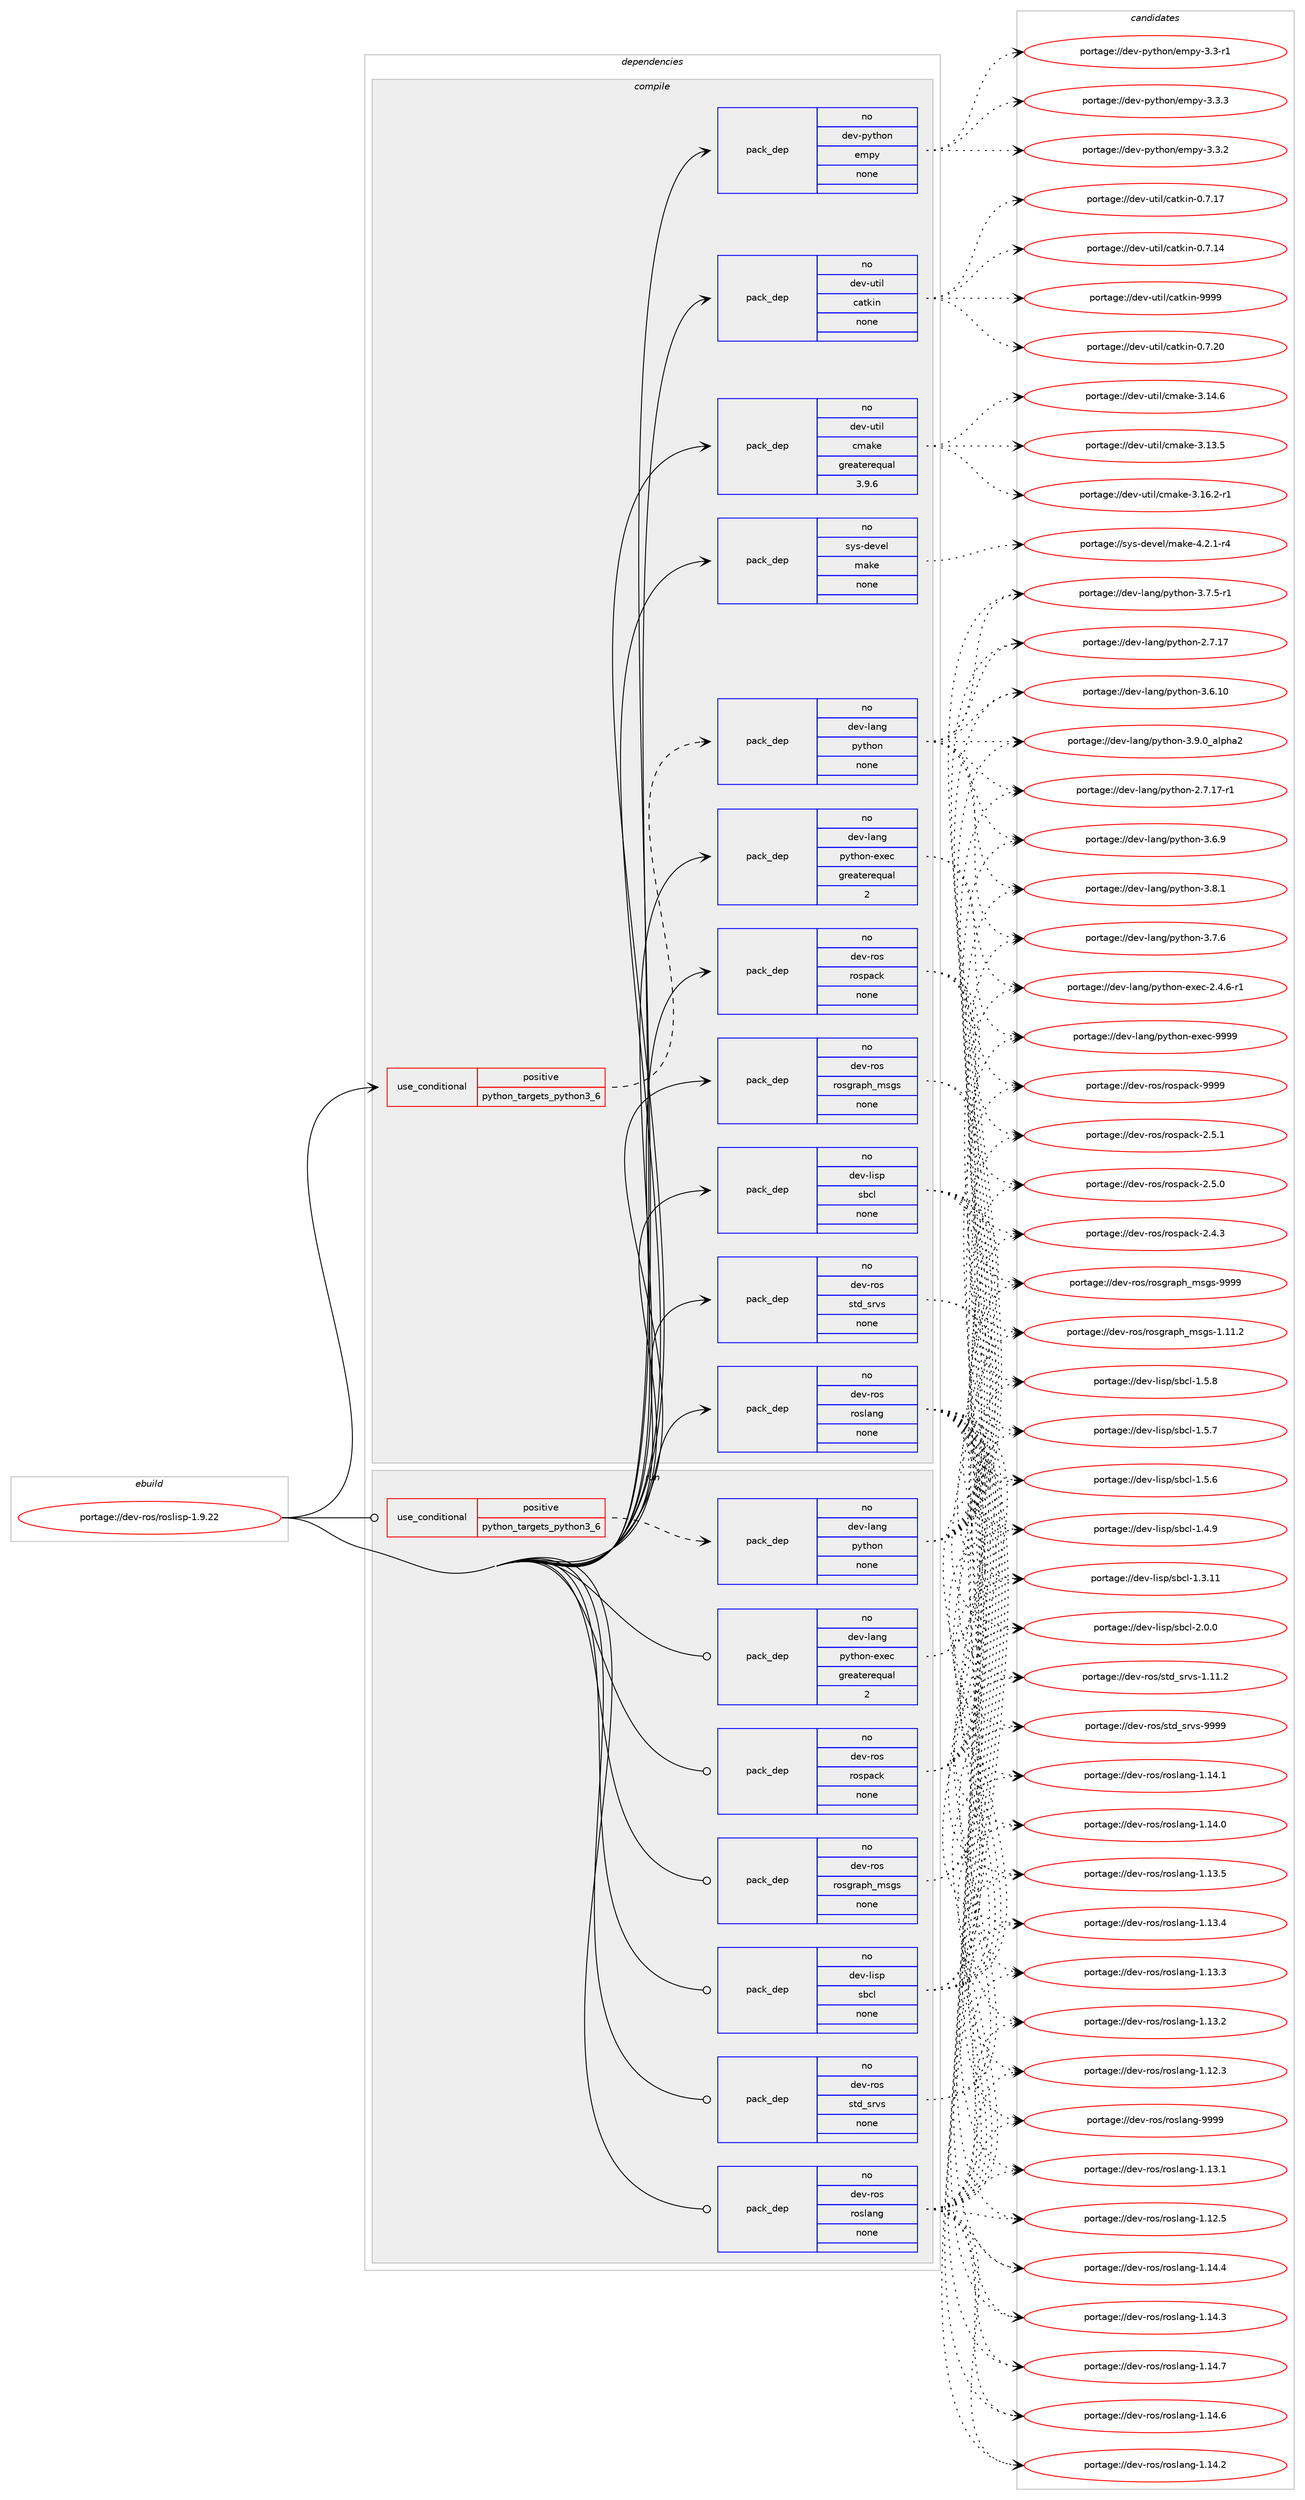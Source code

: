 digraph prolog {

# *************
# Graph options
# *************

newrank=true;
concentrate=true;
compound=true;
graph [rankdir=LR,fontname=Helvetica,fontsize=10,ranksep=1.5];#, ranksep=2.5, nodesep=0.2];
edge  [arrowhead=vee];
node  [fontname=Helvetica,fontsize=10];

# **********
# The ebuild
# **********

subgraph cluster_leftcol {
color=gray;
rank=same;
label=<<i>ebuild</i>>;
id [label="portage://dev-ros/roslisp-1.9.22", color=red, width=4, href="../dev-ros/roslisp-1.9.22.svg"];
}

# ****************
# The dependencies
# ****************

subgraph cluster_midcol {
color=gray;
label=<<i>dependencies</i>>;
subgraph cluster_compile {
fillcolor="#eeeeee";
style=filled;
label=<<i>compile</i>>;
subgraph cond97941 {
dependency387799 [label=<<TABLE BORDER="0" CELLBORDER="1" CELLSPACING="0" CELLPADDING="4"><TR><TD ROWSPAN="3" CELLPADDING="10">use_conditional</TD></TR><TR><TD>positive</TD></TR><TR><TD>python_targets_python3_6</TD></TR></TABLE>>, shape=none, color=red];
subgraph pack285005 {
dependency387800 [label=<<TABLE BORDER="0" CELLBORDER="1" CELLSPACING="0" CELLPADDING="4" WIDTH="220"><TR><TD ROWSPAN="6" CELLPADDING="30">pack_dep</TD></TR><TR><TD WIDTH="110">no</TD></TR><TR><TD>dev-lang</TD></TR><TR><TD>python</TD></TR><TR><TD>none</TD></TR><TR><TD></TD></TR></TABLE>>, shape=none, color=blue];
}
dependency387799:e -> dependency387800:w [weight=20,style="dashed",arrowhead="vee"];
}
id:e -> dependency387799:w [weight=20,style="solid",arrowhead="vee"];
subgraph pack285006 {
dependency387801 [label=<<TABLE BORDER="0" CELLBORDER="1" CELLSPACING="0" CELLPADDING="4" WIDTH="220"><TR><TD ROWSPAN="6" CELLPADDING="30">pack_dep</TD></TR><TR><TD WIDTH="110">no</TD></TR><TR><TD>dev-lang</TD></TR><TR><TD>python-exec</TD></TR><TR><TD>greaterequal</TD></TR><TR><TD>2</TD></TR></TABLE>>, shape=none, color=blue];
}
id:e -> dependency387801:w [weight=20,style="solid",arrowhead="vee"];
subgraph pack285007 {
dependency387802 [label=<<TABLE BORDER="0" CELLBORDER="1" CELLSPACING="0" CELLPADDING="4" WIDTH="220"><TR><TD ROWSPAN="6" CELLPADDING="30">pack_dep</TD></TR><TR><TD WIDTH="110">no</TD></TR><TR><TD>dev-lisp</TD></TR><TR><TD>sbcl</TD></TR><TR><TD>none</TD></TR><TR><TD></TD></TR></TABLE>>, shape=none, color=blue];
}
id:e -> dependency387802:w [weight=20,style="solid",arrowhead="vee"];
subgraph pack285008 {
dependency387803 [label=<<TABLE BORDER="0" CELLBORDER="1" CELLSPACING="0" CELLPADDING="4" WIDTH="220"><TR><TD ROWSPAN="6" CELLPADDING="30">pack_dep</TD></TR><TR><TD WIDTH="110">no</TD></TR><TR><TD>dev-python</TD></TR><TR><TD>empy</TD></TR><TR><TD>none</TD></TR><TR><TD></TD></TR></TABLE>>, shape=none, color=blue];
}
id:e -> dependency387803:w [weight=20,style="solid",arrowhead="vee"];
subgraph pack285009 {
dependency387804 [label=<<TABLE BORDER="0" CELLBORDER="1" CELLSPACING="0" CELLPADDING="4" WIDTH="220"><TR><TD ROWSPAN="6" CELLPADDING="30">pack_dep</TD></TR><TR><TD WIDTH="110">no</TD></TR><TR><TD>dev-ros</TD></TR><TR><TD>rosgraph_msgs</TD></TR><TR><TD>none</TD></TR><TR><TD></TD></TR></TABLE>>, shape=none, color=blue];
}
id:e -> dependency387804:w [weight=20,style="solid",arrowhead="vee"];
subgraph pack285010 {
dependency387805 [label=<<TABLE BORDER="0" CELLBORDER="1" CELLSPACING="0" CELLPADDING="4" WIDTH="220"><TR><TD ROWSPAN="6" CELLPADDING="30">pack_dep</TD></TR><TR><TD WIDTH="110">no</TD></TR><TR><TD>dev-ros</TD></TR><TR><TD>roslang</TD></TR><TR><TD>none</TD></TR><TR><TD></TD></TR></TABLE>>, shape=none, color=blue];
}
id:e -> dependency387805:w [weight=20,style="solid",arrowhead="vee"];
subgraph pack285011 {
dependency387806 [label=<<TABLE BORDER="0" CELLBORDER="1" CELLSPACING="0" CELLPADDING="4" WIDTH="220"><TR><TD ROWSPAN="6" CELLPADDING="30">pack_dep</TD></TR><TR><TD WIDTH="110">no</TD></TR><TR><TD>dev-ros</TD></TR><TR><TD>rospack</TD></TR><TR><TD>none</TD></TR><TR><TD></TD></TR></TABLE>>, shape=none, color=blue];
}
id:e -> dependency387806:w [weight=20,style="solid",arrowhead="vee"];
subgraph pack285012 {
dependency387807 [label=<<TABLE BORDER="0" CELLBORDER="1" CELLSPACING="0" CELLPADDING="4" WIDTH="220"><TR><TD ROWSPAN="6" CELLPADDING="30">pack_dep</TD></TR><TR><TD WIDTH="110">no</TD></TR><TR><TD>dev-ros</TD></TR><TR><TD>std_srvs</TD></TR><TR><TD>none</TD></TR><TR><TD></TD></TR></TABLE>>, shape=none, color=blue];
}
id:e -> dependency387807:w [weight=20,style="solid",arrowhead="vee"];
subgraph pack285013 {
dependency387808 [label=<<TABLE BORDER="0" CELLBORDER="1" CELLSPACING="0" CELLPADDING="4" WIDTH="220"><TR><TD ROWSPAN="6" CELLPADDING="30">pack_dep</TD></TR><TR><TD WIDTH="110">no</TD></TR><TR><TD>dev-util</TD></TR><TR><TD>catkin</TD></TR><TR><TD>none</TD></TR><TR><TD></TD></TR></TABLE>>, shape=none, color=blue];
}
id:e -> dependency387808:w [weight=20,style="solid",arrowhead="vee"];
subgraph pack285014 {
dependency387809 [label=<<TABLE BORDER="0" CELLBORDER="1" CELLSPACING="0" CELLPADDING="4" WIDTH="220"><TR><TD ROWSPAN="6" CELLPADDING="30">pack_dep</TD></TR><TR><TD WIDTH="110">no</TD></TR><TR><TD>dev-util</TD></TR><TR><TD>cmake</TD></TR><TR><TD>greaterequal</TD></TR><TR><TD>3.9.6</TD></TR></TABLE>>, shape=none, color=blue];
}
id:e -> dependency387809:w [weight=20,style="solid",arrowhead="vee"];
subgraph pack285015 {
dependency387810 [label=<<TABLE BORDER="0" CELLBORDER="1" CELLSPACING="0" CELLPADDING="4" WIDTH="220"><TR><TD ROWSPAN="6" CELLPADDING="30">pack_dep</TD></TR><TR><TD WIDTH="110">no</TD></TR><TR><TD>sys-devel</TD></TR><TR><TD>make</TD></TR><TR><TD>none</TD></TR><TR><TD></TD></TR></TABLE>>, shape=none, color=blue];
}
id:e -> dependency387810:w [weight=20,style="solid",arrowhead="vee"];
}
subgraph cluster_compileandrun {
fillcolor="#eeeeee";
style=filled;
label=<<i>compile and run</i>>;
}
subgraph cluster_run {
fillcolor="#eeeeee";
style=filled;
label=<<i>run</i>>;
subgraph cond97942 {
dependency387811 [label=<<TABLE BORDER="0" CELLBORDER="1" CELLSPACING="0" CELLPADDING="4"><TR><TD ROWSPAN="3" CELLPADDING="10">use_conditional</TD></TR><TR><TD>positive</TD></TR><TR><TD>python_targets_python3_6</TD></TR></TABLE>>, shape=none, color=red];
subgraph pack285016 {
dependency387812 [label=<<TABLE BORDER="0" CELLBORDER="1" CELLSPACING="0" CELLPADDING="4" WIDTH="220"><TR><TD ROWSPAN="6" CELLPADDING="30">pack_dep</TD></TR><TR><TD WIDTH="110">no</TD></TR><TR><TD>dev-lang</TD></TR><TR><TD>python</TD></TR><TR><TD>none</TD></TR><TR><TD></TD></TR></TABLE>>, shape=none, color=blue];
}
dependency387811:e -> dependency387812:w [weight=20,style="dashed",arrowhead="vee"];
}
id:e -> dependency387811:w [weight=20,style="solid",arrowhead="odot"];
subgraph pack285017 {
dependency387813 [label=<<TABLE BORDER="0" CELLBORDER="1" CELLSPACING="0" CELLPADDING="4" WIDTH="220"><TR><TD ROWSPAN="6" CELLPADDING="30">pack_dep</TD></TR><TR><TD WIDTH="110">no</TD></TR><TR><TD>dev-lang</TD></TR><TR><TD>python-exec</TD></TR><TR><TD>greaterequal</TD></TR><TR><TD>2</TD></TR></TABLE>>, shape=none, color=blue];
}
id:e -> dependency387813:w [weight=20,style="solid",arrowhead="odot"];
subgraph pack285018 {
dependency387814 [label=<<TABLE BORDER="0" CELLBORDER="1" CELLSPACING="0" CELLPADDING="4" WIDTH="220"><TR><TD ROWSPAN="6" CELLPADDING="30">pack_dep</TD></TR><TR><TD WIDTH="110">no</TD></TR><TR><TD>dev-lisp</TD></TR><TR><TD>sbcl</TD></TR><TR><TD>none</TD></TR><TR><TD></TD></TR></TABLE>>, shape=none, color=blue];
}
id:e -> dependency387814:w [weight=20,style="solid",arrowhead="odot"];
subgraph pack285019 {
dependency387815 [label=<<TABLE BORDER="0" CELLBORDER="1" CELLSPACING="0" CELLPADDING="4" WIDTH="220"><TR><TD ROWSPAN="6" CELLPADDING="30">pack_dep</TD></TR><TR><TD WIDTH="110">no</TD></TR><TR><TD>dev-ros</TD></TR><TR><TD>rosgraph_msgs</TD></TR><TR><TD>none</TD></TR><TR><TD></TD></TR></TABLE>>, shape=none, color=blue];
}
id:e -> dependency387815:w [weight=20,style="solid",arrowhead="odot"];
subgraph pack285020 {
dependency387816 [label=<<TABLE BORDER="0" CELLBORDER="1" CELLSPACING="0" CELLPADDING="4" WIDTH="220"><TR><TD ROWSPAN="6" CELLPADDING="30">pack_dep</TD></TR><TR><TD WIDTH="110">no</TD></TR><TR><TD>dev-ros</TD></TR><TR><TD>roslang</TD></TR><TR><TD>none</TD></TR><TR><TD></TD></TR></TABLE>>, shape=none, color=blue];
}
id:e -> dependency387816:w [weight=20,style="solid",arrowhead="odot"];
subgraph pack285021 {
dependency387817 [label=<<TABLE BORDER="0" CELLBORDER="1" CELLSPACING="0" CELLPADDING="4" WIDTH="220"><TR><TD ROWSPAN="6" CELLPADDING="30">pack_dep</TD></TR><TR><TD WIDTH="110">no</TD></TR><TR><TD>dev-ros</TD></TR><TR><TD>rospack</TD></TR><TR><TD>none</TD></TR><TR><TD></TD></TR></TABLE>>, shape=none, color=blue];
}
id:e -> dependency387817:w [weight=20,style="solid",arrowhead="odot"];
subgraph pack285022 {
dependency387818 [label=<<TABLE BORDER="0" CELLBORDER="1" CELLSPACING="0" CELLPADDING="4" WIDTH="220"><TR><TD ROWSPAN="6" CELLPADDING="30">pack_dep</TD></TR><TR><TD WIDTH="110">no</TD></TR><TR><TD>dev-ros</TD></TR><TR><TD>std_srvs</TD></TR><TR><TD>none</TD></TR><TR><TD></TD></TR></TABLE>>, shape=none, color=blue];
}
id:e -> dependency387818:w [weight=20,style="solid",arrowhead="odot"];
}
}

# **************
# The candidates
# **************

subgraph cluster_choices {
rank=same;
color=gray;
label=<<i>candidates</i>>;

subgraph choice285005 {
color=black;
nodesep=1;
choice10010111845108971101034711212111610411111045514657464895971081121049750 [label="portage://dev-lang/python-3.9.0_alpha2", color=red, width=4,href="../dev-lang/python-3.9.0_alpha2.svg"];
choice100101118451089711010347112121116104111110455146564649 [label="portage://dev-lang/python-3.8.1", color=red, width=4,href="../dev-lang/python-3.8.1.svg"];
choice100101118451089711010347112121116104111110455146554654 [label="portage://dev-lang/python-3.7.6", color=red, width=4,href="../dev-lang/python-3.7.6.svg"];
choice1001011184510897110103471121211161041111104551465546534511449 [label="portage://dev-lang/python-3.7.5-r1", color=red, width=4,href="../dev-lang/python-3.7.5-r1.svg"];
choice100101118451089711010347112121116104111110455146544657 [label="portage://dev-lang/python-3.6.9", color=red, width=4,href="../dev-lang/python-3.6.9.svg"];
choice10010111845108971101034711212111610411111045514654464948 [label="portage://dev-lang/python-3.6.10", color=red, width=4,href="../dev-lang/python-3.6.10.svg"];
choice100101118451089711010347112121116104111110455046554649554511449 [label="portage://dev-lang/python-2.7.17-r1", color=red, width=4,href="../dev-lang/python-2.7.17-r1.svg"];
choice10010111845108971101034711212111610411111045504655464955 [label="portage://dev-lang/python-2.7.17", color=red, width=4,href="../dev-lang/python-2.7.17.svg"];
dependency387800:e -> choice10010111845108971101034711212111610411111045514657464895971081121049750:w [style=dotted,weight="100"];
dependency387800:e -> choice100101118451089711010347112121116104111110455146564649:w [style=dotted,weight="100"];
dependency387800:e -> choice100101118451089711010347112121116104111110455146554654:w [style=dotted,weight="100"];
dependency387800:e -> choice1001011184510897110103471121211161041111104551465546534511449:w [style=dotted,weight="100"];
dependency387800:e -> choice100101118451089711010347112121116104111110455146544657:w [style=dotted,weight="100"];
dependency387800:e -> choice10010111845108971101034711212111610411111045514654464948:w [style=dotted,weight="100"];
dependency387800:e -> choice100101118451089711010347112121116104111110455046554649554511449:w [style=dotted,weight="100"];
dependency387800:e -> choice10010111845108971101034711212111610411111045504655464955:w [style=dotted,weight="100"];
}
subgraph choice285006 {
color=black;
nodesep=1;
choice10010111845108971101034711212111610411111045101120101994557575757 [label="portage://dev-lang/python-exec-9999", color=red, width=4,href="../dev-lang/python-exec-9999.svg"];
choice10010111845108971101034711212111610411111045101120101994550465246544511449 [label="portage://dev-lang/python-exec-2.4.6-r1", color=red, width=4,href="../dev-lang/python-exec-2.4.6-r1.svg"];
dependency387801:e -> choice10010111845108971101034711212111610411111045101120101994557575757:w [style=dotted,weight="100"];
dependency387801:e -> choice10010111845108971101034711212111610411111045101120101994550465246544511449:w [style=dotted,weight="100"];
}
subgraph choice285007 {
color=black;
nodesep=1;
choice10010111845108105115112471159899108455046484648 [label="portage://dev-lisp/sbcl-2.0.0", color=red, width=4,href="../dev-lisp/sbcl-2.0.0.svg"];
choice10010111845108105115112471159899108454946534656 [label="portage://dev-lisp/sbcl-1.5.8", color=red, width=4,href="../dev-lisp/sbcl-1.5.8.svg"];
choice10010111845108105115112471159899108454946534655 [label="portage://dev-lisp/sbcl-1.5.7", color=red, width=4,href="../dev-lisp/sbcl-1.5.7.svg"];
choice10010111845108105115112471159899108454946534654 [label="portage://dev-lisp/sbcl-1.5.6", color=red, width=4,href="../dev-lisp/sbcl-1.5.6.svg"];
choice10010111845108105115112471159899108454946524657 [label="portage://dev-lisp/sbcl-1.4.9", color=red, width=4,href="../dev-lisp/sbcl-1.4.9.svg"];
choice1001011184510810511511247115989910845494651464949 [label="portage://dev-lisp/sbcl-1.3.11", color=red, width=4,href="../dev-lisp/sbcl-1.3.11.svg"];
dependency387802:e -> choice10010111845108105115112471159899108455046484648:w [style=dotted,weight="100"];
dependency387802:e -> choice10010111845108105115112471159899108454946534656:w [style=dotted,weight="100"];
dependency387802:e -> choice10010111845108105115112471159899108454946534655:w [style=dotted,weight="100"];
dependency387802:e -> choice10010111845108105115112471159899108454946534654:w [style=dotted,weight="100"];
dependency387802:e -> choice10010111845108105115112471159899108454946524657:w [style=dotted,weight="100"];
dependency387802:e -> choice1001011184510810511511247115989910845494651464949:w [style=dotted,weight="100"];
}
subgraph choice285008 {
color=black;
nodesep=1;
choice1001011184511212111610411111047101109112121455146514651 [label="portage://dev-python/empy-3.3.3", color=red, width=4,href="../dev-python/empy-3.3.3.svg"];
choice1001011184511212111610411111047101109112121455146514650 [label="portage://dev-python/empy-3.3.2", color=red, width=4,href="../dev-python/empy-3.3.2.svg"];
choice1001011184511212111610411111047101109112121455146514511449 [label="portage://dev-python/empy-3.3-r1", color=red, width=4,href="../dev-python/empy-3.3-r1.svg"];
dependency387803:e -> choice1001011184511212111610411111047101109112121455146514651:w [style=dotted,weight="100"];
dependency387803:e -> choice1001011184511212111610411111047101109112121455146514650:w [style=dotted,weight="100"];
dependency387803:e -> choice1001011184511212111610411111047101109112121455146514511449:w [style=dotted,weight="100"];
}
subgraph choice285009 {
color=black;
nodesep=1;
choice100101118451141111154711411111510311497112104951091151031154557575757 [label="portage://dev-ros/rosgraph_msgs-9999", color=red, width=4,href="../dev-ros/rosgraph_msgs-9999.svg"];
choice1001011184511411111547114111115103114971121049510911510311545494649494650 [label="portage://dev-ros/rosgraph_msgs-1.11.2", color=red, width=4,href="../dev-ros/rosgraph_msgs-1.11.2.svg"];
dependency387804:e -> choice100101118451141111154711411111510311497112104951091151031154557575757:w [style=dotted,weight="100"];
dependency387804:e -> choice1001011184511411111547114111115103114971121049510911510311545494649494650:w [style=dotted,weight="100"];
}
subgraph choice285010 {
color=black;
nodesep=1;
choice1001011184511411111547114111115108971101034557575757 [label="portage://dev-ros/roslang-9999", color=red, width=4,href="../dev-ros/roslang-9999.svg"];
choice10010111845114111115471141111151089711010345494649524655 [label="portage://dev-ros/roslang-1.14.7", color=red, width=4,href="../dev-ros/roslang-1.14.7.svg"];
choice10010111845114111115471141111151089711010345494649524654 [label="portage://dev-ros/roslang-1.14.6", color=red, width=4,href="../dev-ros/roslang-1.14.6.svg"];
choice10010111845114111115471141111151089711010345494649524652 [label="portage://dev-ros/roslang-1.14.4", color=red, width=4,href="../dev-ros/roslang-1.14.4.svg"];
choice10010111845114111115471141111151089711010345494649524651 [label="portage://dev-ros/roslang-1.14.3", color=red, width=4,href="../dev-ros/roslang-1.14.3.svg"];
choice10010111845114111115471141111151089711010345494649524650 [label="portage://dev-ros/roslang-1.14.2", color=red, width=4,href="../dev-ros/roslang-1.14.2.svg"];
choice10010111845114111115471141111151089711010345494649524649 [label="portage://dev-ros/roslang-1.14.1", color=red, width=4,href="../dev-ros/roslang-1.14.1.svg"];
choice10010111845114111115471141111151089711010345494649524648 [label="portage://dev-ros/roslang-1.14.0", color=red, width=4,href="../dev-ros/roslang-1.14.0.svg"];
choice10010111845114111115471141111151089711010345494649514653 [label="portage://dev-ros/roslang-1.13.5", color=red, width=4,href="../dev-ros/roslang-1.13.5.svg"];
choice10010111845114111115471141111151089711010345494649514652 [label="portage://dev-ros/roslang-1.13.4", color=red, width=4,href="../dev-ros/roslang-1.13.4.svg"];
choice10010111845114111115471141111151089711010345494649514651 [label="portage://dev-ros/roslang-1.13.3", color=red, width=4,href="../dev-ros/roslang-1.13.3.svg"];
choice10010111845114111115471141111151089711010345494649514650 [label="portage://dev-ros/roslang-1.13.2", color=red, width=4,href="../dev-ros/roslang-1.13.2.svg"];
choice10010111845114111115471141111151089711010345494649514649 [label="portage://dev-ros/roslang-1.13.1", color=red, width=4,href="../dev-ros/roslang-1.13.1.svg"];
choice10010111845114111115471141111151089711010345494649504653 [label="portage://dev-ros/roslang-1.12.5", color=red, width=4,href="../dev-ros/roslang-1.12.5.svg"];
choice10010111845114111115471141111151089711010345494649504651 [label="portage://dev-ros/roslang-1.12.3", color=red, width=4,href="../dev-ros/roslang-1.12.3.svg"];
dependency387805:e -> choice1001011184511411111547114111115108971101034557575757:w [style=dotted,weight="100"];
dependency387805:e -> choice10010111845114111115471141111151089711010345494649524655:w [style=dotted,weight="100"];
dependency387805:e -> choice10010111845114111115471141111151089711010345494649524654:w [style=dotted,weight="100"];
dependency387805:e -> choice10010111845114111115471141111151089711010345494649524652:w [style=dotted,weight="100"];
dependency387805:e -> choice10010111845114111115471141111151089711010345494649524651:w [style=dotted,weight="100"];
dependency387805:e -> choice10010111845114111115471141111151089711010345494649524650:w [style=dotted,weight="100"];
dependency387805:e -> choice10010111845114111115471141111151089711010345494649524649:w [style=dotted,weight="100"];
dependency387805:e -> choice10010111845114111115471141111151089711010345494649524648:w [style=dotted,weight="100"];
dependency387805:e -> choice10010111845114111115471141111151089711010345494649514653:w [style=dotted,weight="100"];
dependency387805:e -> choice10010111845114111115471141111151089711010345494649514652:w [style=dotted,weight="100"];
dependency387805:e -> choice10010111845114111115471141111151089711010345494649514651:w [style=dotted,weight="100"];
dependency387805:e -> choice10010111845114111115471141111151089711010345494649514650:w [style=dotted,weight="100"];
dependency387805:e -> choice10010111845114111115471141111151089711010345494649514649:w [style=dotted,weight="100"];
dependency387805:e -> choice10010111845114111115471141111151089711010345494649504653:w [style=dotted,weight="100"];
dependency387805:e -> choice10010111845114111115471141111151089711010345494649504651:w [style=dotted,weight="100"];
}
subgraph choice285011 {
color=black;
nodesep=1;
choice100101118451141111154711411111511297991074557575757 [label="portage://dev-ros/rospack-9999", color=red, width=4,href="../dev-ros/rospack-9999.svg"];
choice10010111845114111115471141111151129799107455046534649 [label="portage://dev-ros/rospack-2.5.1", color=red, width=4,href="../dev-ros/rospack-2.5.1.svg"];
choice10010111845114111115471141111151129799107455046534648 [label="portage://dev-ros/rospack-2.5.0", color=red, width=4,href="../dev-ros/rospack-2.5.0.svg"];
choice10010111845114111115471141111151129799107455046524651 [label="portage://dev-ros/rospack-2.4.3", color=red, width=4,href="../dev-ros/rospack-2.4.3.svg"];
dependency387806:e -> choice100101118451141111154711411111511297991074557575757:w [style=dotted,weight="100"];
dependency387806:e -> choice10010111845114111115471141111151129799107455046534649:w [style=dotted,weight="100"];
dependency387806:e -> choice10010111845114111115471141111151129799107455046534648:w [style=dotted,weight="100"];
dependency387806:e -> choice10010111845114111115471141111151129799107455046524651:w [style=dotted,weight="100"];
}
subgraph choice285012 {
color=black;
nodesep=1;
choice1001011184511411111547115116100951151141181154557575757 [label="portage://dev-ros/std_srvs-9999", color=red, width=4,href="../dev-ros/std_srvs-9999.svg"];
choice10010111845114111115471151161009511511411811545494649494650 [label="portage://dev-ros/std_srvs-1.11.2", color=red, width=4,href="../dev-ros/std_srvs-1.11.2.svg"];
dependency387807:e -> choice1001011184511411111547115116100951151141181154557575757:w [style=dotted,weight="100"];
dependency387807:e -> choice10010111845114111115471151161009511511411811545494649494650:w [style=dotted,weight="100"];
}
subgraph choice285013 {
color=black;
nodesep=1;
choice100101118451171161051084799971161071051104557575757 [label="portage://dev-util/catkin-9999", color=red, width=4,href="../dev-util/catkin-9999.svg"];
choice1001011184511711610510847999711610710511045484655465048 [label="portage://dev-util/catkin-0.7.20", color=red, width=4,href="../dev-util/catkin-0.7.20.svg"];
choice1001011184511711610510847999711610710511045484655464955 [label="portage://dev-util/catkin-0.7.17", color=red, width=4,href="../dev-util/catkin-0.7.17.svg"];
choice1001011184511711610510847999711610710511045484655464952 [label="portage://dev-util/catkin-0.7.14", color=red, width=4,href="../dev-util/catkin-0.7.14.svg"];
dependency387808:e -> choice100101118451171161051084799971161071051104557575757:w [style=dotted,weight="100"];
dependency387808:e -> choice1001011184511711610510847999711610710511045484655465048:w [style=dotted,weight="100"];
dependency387808:e -> choice1001011184511711610510847999711610710511045484655464955:w [style=dotted,weight="100"];
dependency387808:e -> choice1001011184511711610510847999711610710511045484655464952:w [style=dotted,weight="100"];
}
subgraph choice285014 {
color=black;
nodesep=1;
choice10010111845117116105108479910997107101455146495446504511449 [label="portage://dev-util/cmake-3.16.2-r1", color=red, width=4,href="../dev-util/cmake-3.16.2-r1.svg"];
choice1001011184511711610510847991099710710145514649524654 [label="portage://dev-util/cmake-3.14.6", color=red, width=4,href="../dev-util/cmake-3.14.6.svg"];
choice1001011184511711610510847991099710710145514649514653 [label="portage://dev-util/cmake-3.13.5", color=red, width=4,href="../dev-util/cmake-3.13.5.svg"];
dependency387809:e -> choice10010111845117116105108479910997107101455146495446504511449:w [style=dotted,weight="100"];
dependency387809:e -> choice1001011184511711610510847991099710710145514649524654:w [style=dotted,weight="100"];
dependency387809:e -> choice1001011184511711610510847991099710710145514649514653:w [style=dotted,weight="100"];
}
subgraph choice285015 {
color=black;
nodesep=1;
choice1151211154510010111810110847109971071014552465046494511452 [label="portage://sys-devel/make-4.2.1-r4", color=red, width=4,href="../sys-devel/make-4.2.1-r4.svg"];
dependency387810:e -> choice1151211154510010111810110847109971071014552465046494511452:w [style=dotted,weight="100"];
}
subgraph choice285016 {
color=black;
nodesep=1;
choice10010111845108971101034711212111610411111045514657464895971081121049750 [label="portage://dev-lang/python-3.9.0_alpha2", color=red, width=4,href="../dev-lang/python-3.9.0_alpha2.svg"];
choice100101118451089711010347112121116104111110455146564649 [label="portage://dev-lang/python-3.8.1", color=red, width=4,href="../dev-lang/python-3.8.1.svg"];
choice100101118451089711010347112121116104111110455146554654 [label="portage://dev-lang/python-3.7.6", color=red, width=4,href="../dev-lang/python-3.7.6.svg"];
choice1001011184510897110103471121211161041111104551465546534511449 [label="portage://dev-lang/python-3.7.5-r1", color=red, width=4,href="../dev-lang/python-3.7.5-r1.svg"];
choice100101118451089711010347112121116104111110455146544657 [label="portage://dev-lang/python-3.6.9", color=red, width=4,href="../dev-lang/python-3.6.9.svg"];
choice10010111845108971101034711212111610411111045514654464948 [label="portage://dev-lang/python-3.6.10", color=red, width=4,href="../dev-lang/python-3.6.10.svg"];
choice100101118451089711010347112121116104111110455046554649554511449 [label="portage://dev-lang/python-2.7.17-r1", color=red, width=4,href="../dev-lang/python-2.7.17-r1.svg"];
choice10010111845108971101034711212111610411111045504655464955 [label="portage://dev-lang/python-2.7.17", color=red, width=4,href="../dev-lang/python-2.7.17.svg"];
dependency387812:e -> choice10010111845108971101034711212111610411111045514657464895971081121049750:w [style=dotted,weight="100"];
dependency387812:e -> choice100101118451089711010347112121116104111110455146564649:w [style=dotted,weight="100"];
dependency387812:e -> choice100101118451089711010347112121116104111110455146554654:w [style=dotted,weight="100"];
dependency387812:e -> choice1001011184510897110103471121211161041111104551465546534511449:w [style=dotted,weight="100"];
dependency387812:e -> choice100101118451089711010347112121116104111110455146544657:w [style=dotted,weight="100"];
dependency387812:e -> choice10010111845108971101034711212111610411111045514654464948:w [style=dotted,weight="100"];
dependency387812:e -> choice100101118451089711010347112121116104111110455046554649554511449:w [style=dotted,weight="100"];
dependency387812:e -> choice10010111845108971101034711212111610411111045504655464955:w [style=dotted,weight="100"];
}
subgraph choice285017 {
color=black;
nodesep=1;
choice10010111845108971101034711212111610411111045101120101994557575757 [label="portage://dev-lang/python-exec-9999", color=red, width=4,href="../dev-lang/python-exec-9999.svg"];
choice10010111845108971101034711212111610411111045101120101994550465246544511449 [label="portage://dev-lang/python-exec-2.4.6-r1", color=red, width=4,href="../dev-lang/python-exec-2.4.6-r1.svg"];
dependency387813:e -> choice10010111845108971101034711212111610411111045101120101994557575757:w [style=dotted,weight="100"];
dependency387813:e -> choice10010111845108971101034711212111610411111045101120101994550465246544511449:w [style=dotted,weight="100"];
}
subgraph choice285018 {
color=black;
nodesep=1;
choice10010111845108105115112471159899108455046484648 [label="portage://dev-lisp/sbcl-2.0.0", color=red, width=4,href="../dev-lisp/sbcl-2.0.0.svg"];
choice10010111845108105115112471159899108454946534656 [label="portage://dev-lisp/sbcl-1.5.8", color=red, width=4,href="../dev-lisp/sbcl-1.5.8.svg"];
choice10010111845108105115112471159899108454946534655 [label="portage://dev-lisp/sbcl-1.5.7", color=red, width=4,href="../dev-lisp/sbcl-1.5.7.svg"];
choice10010111845108105115112471159899108454946534654 [label="portage://dev-lisp/sbcl-1.5.6", color=red, width=4,href="../dev-lisp/sbcl-1.5.6.svg"];
choice10010111845108105115112471159899108454946524657 [label="portage://dev-lisp/sbcl-1.4.9", color=red, width=4,href="../dev-lisp/sbcl-1.4.9.svg"];
choice1001011184510810511511247115989910845494651464949 [label="portage://dev-lisp/sbcl-1.3.11", color=red, width=4,href="../dev-lisp/sbcl-1.3.11.svg"];
dependency387814:e -> choice10010111845108105115112471159899108455046484648:w [style=dotted,weight="100"];
dependency387814:e -> choice10010111845108105115112471159899108454946534656:w [style=dotted,weight="100"];
dependency387814:e -> choice10010111845108105115112471159899108454946534655:w [style=dotted,weight="100"];
dependency387814:e -> choice10010111845108105115112471159899108454946534654:w [style=dotted,weight="100"];
dependency387814:e -> choice10010111845108105115112471159899108454946524657:w [style=dotted,weight="100"];
dependency387814:e -> choice1001011184510810511511247115989910845494651464949:w [style=dotted,weight="100"];
}
subgraph choice285019 {
color=black;
nodesep=1;
choice100101118451141111154711411111510311497112104951091151031154557575757 [label="portage://dev-ros/rosgraph_msgs-9999", color=red, width=4,href="../dev-ros/rosgraph_msgs-9999.svg"];
choice1001011184511411111547114111115103114971121049510911510311545494649494650 [label="portage://dev-ros/rosgraph_msgs-1.11.2", color=red, width=4,href="../dev-ros/rosgraph_msgs-1.11.2.svg"];
dependency387815:e -> choice100101118451141111154711411111510311497112104951091151031154557575757:w [style=dotted,weight="100"];
dependency387815:e -> choice1001011184511411111547114111115103114971121049510911510311545494649494650:w [style=dotted,weight="100"];
}
subgraph choice285020 {
color=black;
nodesep=1;
choice1001011184511411111547114111115108971101034557575757 [label="portage://dev-ros/roslang-9999", color=red, width=4,href="../dev-ros/roslang-9999.svg"];
choice10010111845114111115471141111151089711010345494649524655 [label="portage://dev-ros/roslang-1.14.7", color=red, width=4,href="../dev-ros/roslang-1.14.7.svg"];
choice10010111845114111115471141111151089711010345494649524654 [label="portage://dev-ros/roslang-1.14.6", color=red, width=4,href="../dev-ros/roslang-1.14.6.svg"];
choice10010111845114111115471141111151089711010345494649524652 [label="portage://dev-ros/roslang-1.14.4", color=red, width=4,href="../dev-ros/roslang-1.14.4.svg"];
choice10010111845114111115471141111151089711010345494649524651 [label="portage://dev-ros/roslang-1.14.3", color=red, width=4,href="../dev-ros/roslang-1.14.3.svg"];
choice10010111845114111115471141111151089711010345494649524650 [label="portage://dev-ros/roslang-1.14.2", color=red, width=4,href="../dev-ros/roslang-1.14.2.svg"];
choice10010111845114111115471141111151089711010345494649524649 [label="portage://dev-ros/roslang-1.14.1", color=red, width=4,href="../dev-ros/roslang-1.14.1.svg"];
choice10010111845114111115471141111151089711010345494649524648 [label="portage://dev-ros/roslang-1.14.0", color=red, width=4,href="../dev-ros/roslang-1.14.0.svg"];
choice10010111845114111115471141111151089711010345494649514653 [label="portage://dev-ros/roslang-1.13.5", color=red, width=4,href="../dev-ros/roslang-1.13.5.svg"];
choice10010111845114111115471141111151089711010345494649514652 [label="portage://dev-ros/roslang-1.13.4", color=red, width=4,href="../dev-ros/roslang-1.13.4.svg"];
choice10010111845114111115471141111151089711010345494649514651 [label="portage://dev-ros/roslang-1.13.3", color=red, width=4,href="../dev-ros/roslang-1.13.3.svg"];
choice10010111845114111115471141111151089711010345494649514650 [label="portage://dev-ros/roslang-1.13.2", color=red, width=4,href="../dev-ros/roslang-1.13.2.svg"];
choice10010111845114111115471141111151089711010345494649514649 [label="portage://dev-ros/roslang-1.13.1", color=red, width=4,href="../dev-ros/roslang-1.13.1.svg"];
choice10010111845114111115471141111151089711010345494649504653 [label="portage://dev-ros/roslang-1.12.5", color=red, width=4,href="../dev-ros/roslang-1.12.5.svg"];
choice10010111845114111115471141111151089711010345494649504651 [label="portage://dev-ros/roslang-1.12.3", color=red, width=4,href="../dev-ros/roslang-1.12.3.svg"];
dependency387816:e -> choice1001011184511411111547114111115108971101034557575757:w [style=dotted,weight="100"];
dependency387816:e -> choice10010111845114111115471141111151089711010345494649524655:w [style=dotted,weight="100"];
dependency387816:e -> choice10010111845114111115471141111151089711010345494649524654:w [style=dotted,weight="100"];
dependency387816:e -> choice10010111845114111115471141111151089711010345494649524652:w [style=dotted,weight="100"];
dependency387816:e -> choice10010111845114111115471141111151089711010345494649524651:w [style=dotted,weight="100"];
dependency387816:e -> choice10010111845114111115471141111151089711010345494649524650:w [style=dotted,weight="100"];
dependency387816:e -> choice10010111845114111115471141111151089711010345494649524649:w [style=dotted,weight="100"];
dependency387816:e -> choice10010111845114111115471141111151089711010345494649524648:w [style=dotted,weight="100"];
dependency387816:e -> choice10010111845114111115471141111151089711010345494649514653:w [style=dotted,weight="100"];
dependency387816:e -> choice10010111845114111115471141111151089711010345494649514652:w [style=dotted,weight="100"];
dependency387816:e -> choice10010111845114111115471141111151089711010345494649514651:w [style=dotted,weight="100"];
dependency387816:e -> choice10010111845114111115471141111151089711010345494649514650:w [style=dotted,weight="100"];
dependency387816:e -> choice10010111845114111115471141111151089711010345494649514649:w [style=dotted,weight="100"];
dependency387816:e -> choice10010111845114111115471141111151089711010345494649504653:w [style=dotted,weight="100"];
dependency387816:e -> choice10010111845114111115471141111151089711010345494649504651:w [style=dotted,weight="100"];
}
subgraph choice285021 {
color=black;
nodesep=1;
choice100101118451141111154711411111511297991074557575757 [label="portage://dev-ros/rospack-9999", color=red, width=4,href="../dev-ros/rospack-9999.svg"];
choice10010111845114111115471141111151129799107455046534649 [label="portage://dev-ros/rospack-2.5.1", color=red, width=4,href="../dev-ros/rospack-2.5.1.svg"];
choice10010111845114111115471141111151129799107455046534648 [label="portage://dev-ros/rospack-2.5.0", color=red, width=4,href="../dev-ros/rospack-2.5.0.svg"];
choice10010111845114111115471141111151129799107455046524651 [label="portage://dev-ros/rospack-2.4.3", color=red, width=4,href="../dev-ros/rospack-2.4.3.svg"];
dependency387817:e -> choice100101118451141111154711411111511297991074557575757:w [style=dotted,weight="100"];
dependency387817:e -> choice10010111845114111115471141111151129799107455046534649:w [style=dotted,weight="100"];
dependency387817:e -> choice10010111845114111115471141111151129799107455046534648:w [style=dotted,weight="100"];
dependency387817:e -> choice10010111845114111115471141111151129799107455046524651:w [style=dotted,weight="100"];
}
subgraph choice285022 {
color=black;
nodesep=1;
choice1001011184511411111547115116100951151141181154557575757 [label="portage://dev-ros/std_srvs-9999", color=red, width=4,href="../dev-ros/std_srvs-9999.svg"];
choice10010111845114111115471151161009511511411811545494649494650 [label="portage://dev-ros/std_srvs-1.11.2", color=red, width=4,href="../dev-ros/std_srvs-1.11.2.svg"];
dependency387818:e -> choice1001011184511411111547115116100951151141181154557575757:w [style=dotted,weight="100"];
dependency387818:e -> choice10010111845114111115471151161009511511411811545494649494650:w [style=dotted,weight="100"];
}
}

}
